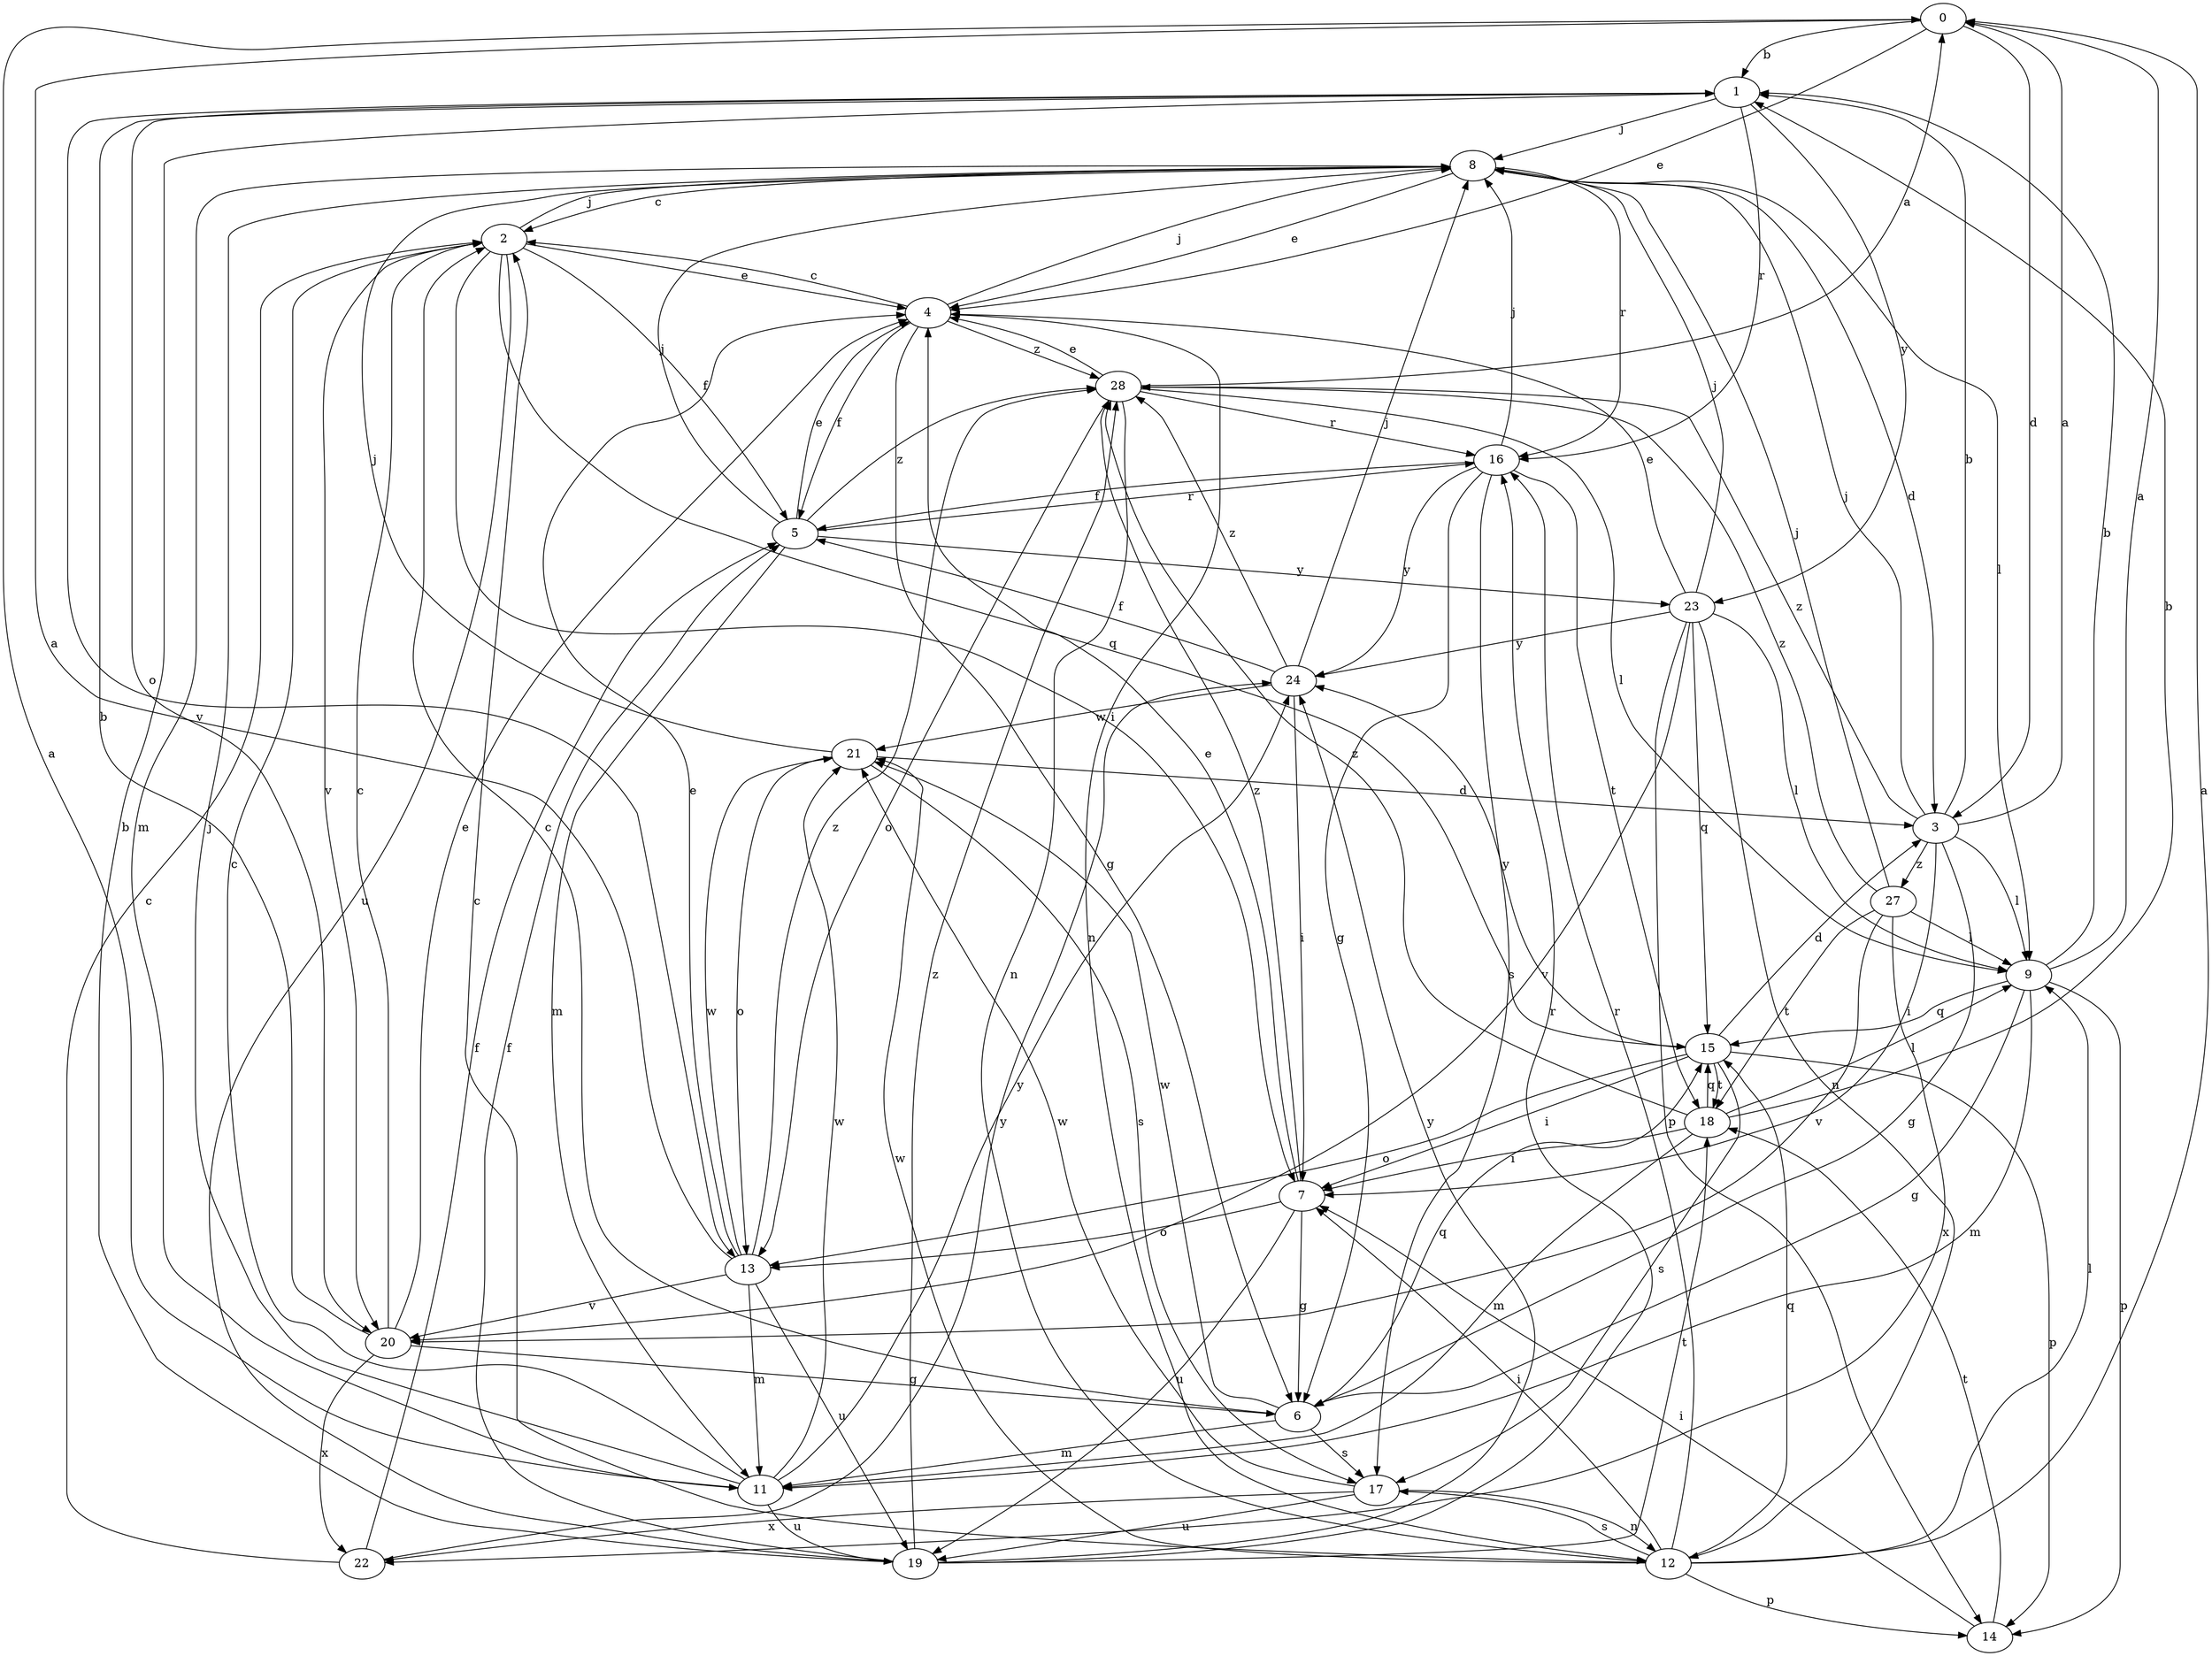 strict digraph  {
0;
1;
2;
3;
4;
5;
6;
7;
8;
9;
11;
12;
13;
14;
15;
16;
17;
18;
19;
20;
21;
22;
23;
24;
27;
28;
0 -> 1  [label=b];
0 -> 3  [label=d];
0 -> 4  [label=e];
1 -> 8  [label=j];
1 -> 13  [label=o];
1 -> 16  [label=r];
1 -> 20  [label=v];
1 -> 23  [label=y];
2 -> 4  [label=e];
2 -> 5  [label=f];
2 -> 7  [label=i];
2 -> 8  [label=j];
2 -> 15  [label=q];
2 -> 19  [label=u];
2 -> 20  [label=v];
3 -> 0  [label=a];
3 -> 1  [label=b];
3 -> 6  [label=g];
3 -> 7  [label=i];
3 -> 8  [label=j];
3 -> 9  [label=l];
3 -> 27  [label=z];
3 -> 28  [label=z];
4 -> 2  [label=c];
4 -> 5  [label=f];
4 -> 6  [label=g];
4 -> 8  [label=j];
4 -> 12  [label=n];
4 -> 28  [label=z];
5 -> 4  [label=e];
5 -> 8  [label=j];
5 -> 11  [label=m];
5 -> 16  [label=r];
5 -> 23  [label=y];
5 -> 28  [label=z];
6 -> 2  [label=c];
6 -> 11  [label=m];
6 -> 15  [label=q];
6 -> 17  [label=s];
6 -> 21  [label=w];
7 -> 4  [label=e];
7 -> 6  [label=g];
7 -> 13  [label=o];
7 -> 19  [label=u];
7 -> 28  [label=z];
8 -> 2  [label=c];
8 -> 3  [label=d];
8 -> 4  [label=e];
8 -> 9  [label=l];
8 -> 11  [label=m];
8 -> 16  [label=r];
9 -> 0  [label=a];
9 -> 1  [label=b];
9 -> 6  [label=g];
9 -> 11  [label=m];
9 -> 14  [label=p];
9 -> 15  [label=q];
11 -> 0  [label=a];
11 -> 2  [label=c];
11 -> 8  [label=j];
11 -> 19  [label=u];
11 -> 21  [label=w];
11 -> 24  [label=y];
12 -> 0  [label=a];
12 -> 2  [label=c];
12 -> 7  [label=i];
12 -> 9  [label=l];
12 -> 14  [label=p];
12 -> 15  [label=q];
12 -> 16  [label=r];
12 -> 17  [label=s];
12 -> 21  [label=w];
13 -> 0  [label=a];
13 -> 4  [label=e];
13 -> 11  [label=m];
13 -> 19  [label=u];
13 -> 20  [label=v];
13 -> 21  [label=w];
13 -> 28  [label=z];
14 -> 7  [label=i];
14 -> 18  [label=t];
15 -> 3  [label=d];
15 -> 7  [label=i];
15 -> 13  [label=o];
15 -> 14  [label=p];
15 -> 17  [label=s];
15 -> 18  [label=t];
15 -> 24  [label=y];
16 -> 5  [label=f];
16 -> 6  [label=g];
16 -> 8  [label=j];
16 -> 17  [label=s];
16 -> 18  [label=t];
16 -> 24  [label=y];
17 -> 12  [label=n];
17 -> 19  [label=u];
17 -> 21  [label=w];
17 -> 22  [label=x];
18 -> 1  [label=b];
18 -> 7  [label=i];
18 -> 9  [label=l];
18 -> 11  [label=m];
18 -> 15  [label=q];
18 -> 28  [label=z];
19 -> 1  [label=b];
19 -> 5  [label=f];
19 -> 16  [label=r];
19 -> 18  [label=t];
19 -> 24  [label=y];
19 -> 28  [label=z];
20 -> 1  [label=b];
20 -> 2  [label=c];
20 -> 4  [label=e];
20 -> 6  [label=g];
20 -> 22  [label=x];
21 -> 3  [label=d];
21 -> 8  [label=j];
21 -> 13  [label=o];
21 -> 17  [label=s];
22 -> 2  [label=c];
22 -> 5  [label=f];
22 -> 24  [label=y];
23 -> 4  [label=e];
23 -> 8  [label=j];
23 -> 9  [label=l];
23 -> 12  [label=n];
23 -> 14  [label=p];
23 -> 15  [label=q];
23 -> 20  [label=v];
23 -> 24  [label=y];
24 -> 5  [label=f];
24 -> 7  [label=i];
24 -> 8  [label=j];
24 -> 21  [label=w];
24 -> 28  [label=z];
27 -> 8  [label=j];
27 -> 9  [label=l];
27 -> 18  [label=t];
27 -> 20  [label=v];
27 -> 22  [label=x];
27 -> 28  [label=z];
28 -> 0  [label=a];
28 -> 4  [label=e];
28 -> 9  [label=l];
28 -> 12  [label=n];
28 -> 13  [label=o];
28 -> 16  [label=r];
}
